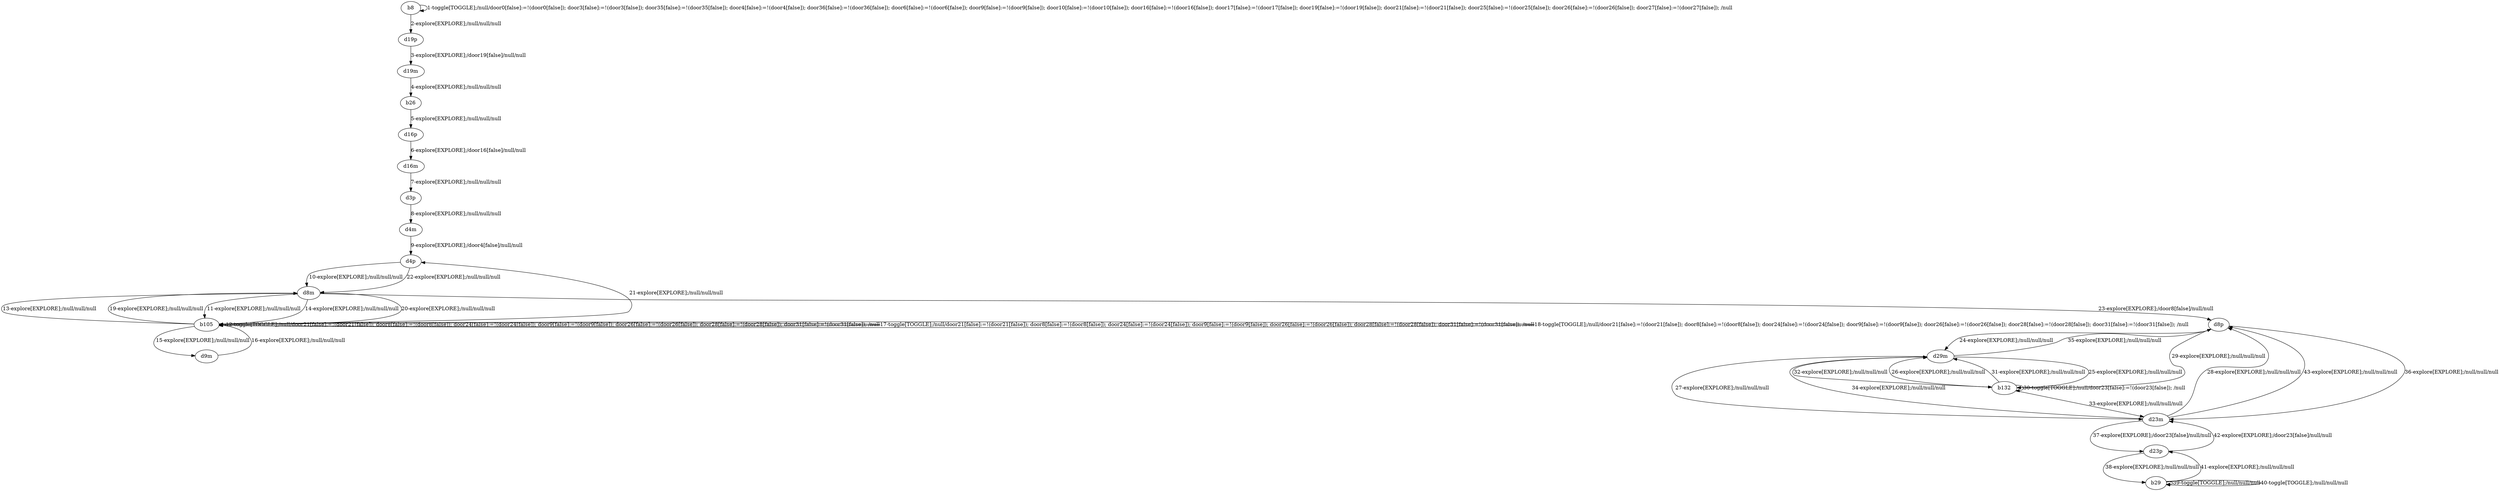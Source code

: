 # Total number of goals covered by this test: 1
# d23p --> d23m

digraph g {
"b8" -> "b8" [label = "1-toggle[TOGGLE];/null/door0[false]:=!(door0[false]); door3[false]:=!(door3[false]); door35[false]:=!(door35[false]); door4[false]:=!(door4[false]); door36[false]:=!(door36[false]); door6[false]:=!(door6[false]); door9[false]:=!(door9[false]); door10[false]:=!(door10[false]); door16[false]:=!(door16[false]); door17[false]:=!(door17[false]); door19[false]:=!(door19[false]); door21[false]:=!(door21[false]); door25[false]:=!(door25[false]); door26[false]:=!(door26[false]); door27[false]:=!(door27[false]); /null"];
"b8" -> "d19p" [label = "2-explore[EXPLORE];/null/null/null"];
"d19p" -> "d19m" [label = "3-explore[EXPLORE];/door19[false]/null/null"];
"d19m" -> "b26" [label = "4-explore[EXPLORE];/null/null/null"];
"b26" -> "d16p" [label = "5-explore[EXPLORE];/null/null/null"];
"d16p" -> "d16m" [label = "6-explore[EXPLORE];/door16[false]/null/null"];
"d16m" -> "d3p" [label = "7-explore[EXPLORE];/null/null/null"];
"d3p" -> "d4m" [label = "8-explore[EXPLORE];/null/null/null"];
"d4m" -> "d4p" [label = "9-explore[EXPLORE];/door4[false]/null/null"];
"d4p" -> "d8m" [label = "10-explore[EXPLORE];/null/null/null"];
"d8m" -> "b105" [label = "11-explore[EXPLORE];/null/null/null"];
"b105" -> "b105" [label = "12-toggle[TOGGLE];/null/door21[false]:=!(door21[false]); door8[false]:=!(door8[false]); door24[false]:=!(door24[false]); door9[false]:=!(door9[false]); door26[false]:=!(door26[false]); door28[false]:=!(door28[false]); door31[false]:=!(door31[false]); /null"];
"b105" -> "d8m" [label = "13-explore[EXPLORE];/null/null/null"];
"d8m" -> "b105" [label = "14-explore[EXPLORE];/null/null/null"];
"b105" -> "d9m" [label = "15-explore[EXPLORE];/null/null/null"];
"d9m" -> "b105" [label = "16-explore[EXPLORE];/null/null/null"];
"b105" -> "b105" [label = "17-toggle[TOGGLE];/null/door21[false]:=!(door21[false]); door8[false]:=!(door8[false]); door24[false]:=!(door24[false]); door9[false]:=!(door9[false]); door26[false]:=!(door26[false]); door28[false]:=!(door28[false]); door31[false]:=!(door31[false]); /null"];
"b105" -> "b105" [label = "18-toggle[TOGGLE];/null/door21[false]:=!(door21[false]); door8[false]:=!(door8[false]); door24[false]:=!(door24[false]); door9[false]:=!(door9[false]); door26[false]:=!(door26[false]); door28[false]:=!(door28[false]); door31[false]:=!(door31[false]); /null"];
"b105" -> "d8m" [label = "19-explore[EXPLORE];/null/null/null"];
"d8m" -> "b105" [label = "20-explore[EXPLORE];/null/null/null"];
"b105" -> "d4p" [label = "21-explore[EXPLORE];/null/null/null"];
"d4p" -> "d8m" [label = "22-explore[EXPLORE];/null/null/null"];
"d8m" -> "d8p" [label = "23-explore[EXPLORE];/door8[false]/null/null"];
"d8p" -> "d29m" [label = "24-explore[EXPLORE];/null/null/null"];
"d29m" -> "b132" [label = "25-explore[EXPLORE];/null/null/null"];
"b132" -> "d29m" [label = "26-explore[EXPLORE];/null/null/null"];
"d29m" -> "d23m" [label = "27-explore[EXPLORE];/null/null/null"];
"d23m" -> "d8p" [label = "28-explore[EXPLORE];/null/null/null"];
"d8p" -> "b132" [label = "29-explore[EXPLORE];/null/null/null"];
"b132" -> "b132" [label = "30-toggle[TOGGLE];/null/door23[false]:=!(door23[false]); /null"];
"b132" -> "d29m" [label = "31-explore[EXPLORE];/null/null/null"];
"d29m" -> "b132" [label = "32-explore[EXPLORE];/null/null/null"];
"b132" -> "d23m" [label = "33-explore[EXPLORE];/null/null/null"];
"d23m" -> "d29m" [label = "34-explore[EXPLORE];/null/null/null"];
"d29m" -> "d8p" [label = "35-explore[EXPLORE];/null/null/null"];
"d8p" -> "d23m" [label = "36-explore[EXPLORE];/null/null/null"];
"d23m" -> "d23p" [label = "37-explore[EXPLORE];/door23[false]/null/null"];
"d23p" -> "b29" [label = "38-explore[EXPLORE];/null/null/null"];
"b29" -> "b29" [label = "39-toggle[TOGGLE];/null/null/null"];
"b29" -> "b29" [label = "40-toggle[TOGGLE];/null/null/null"];
"b29" -> "d23p" [label = "41-explore[EXPLORE];/null/null/null"];
"d23p" -> "d23m" [label = "42-explore[EXPLORE];/door23[false]/null/null"];
"d23m" -> "d8p" [label = "43-explore[EXPLORE];/null/null/null"];
}